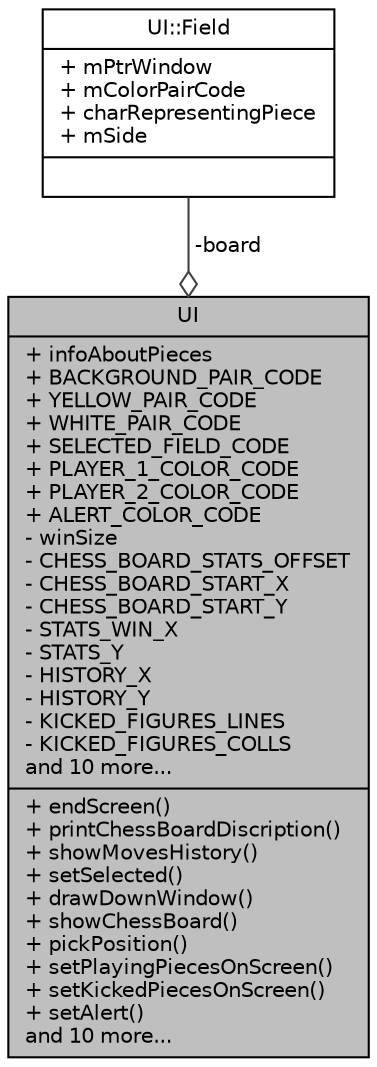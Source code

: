digraph "UI"
{
 // LATEX_PDF_SIZE
  edge [fontname="Helvetica",fontsize="10",labelfontname="Helvetica",labelfontsize="10"];
  node [fontname="Helvetica",fontsize="10",shape=record];
  Node1 [label="{UI\n|+ infoAboutPieces\l+ BACKGROUND_PAIR_CODE\l+ YELLOW_PAIR_CODE\l+ WHITE_PAIR_CODE\l+ SELECTED_FIELD_CODE\l+ PLAYER_1_COLOR_CODE\l+ PLAYER_2_COLOR_CODE\l+ ALERT_COLOR_CODE\l- winSize\l- CHESS_BOARD_STATS_OFFSET\l- CHESS_BOARD_START_X\l- CHESS_BOARD_START_Y\l- STATS_WIN_X\l- STATS_Y\l- HISTORY_X\l- HISTORY_Y\l- KICKED_FIGURES_LINES\l- KICKED_FIGURES_COLLS\land 10 more...\l|+ endScreen()\l+ printChessBoardDiscription()\l+ showMovesHistory()\l+ setSelected()\l+ drawDownWindow()\l+ showChessBoard()\l+ pickPosition()\l+ setPlayingPiecesOnScreen()\l+ setKickedPiecesOnScreen()\l+ setAlert()\land 10 more...\l}",height=0.2,width=0.4,color="black", fillcolor="grey75", style="filled", fontcolor="black",tooltip=" "];
  Node2 -> Node1 [color="grey25",fontsize="10",style="solid",label=" -board" ,arrowhead="odiamond",fontname="Helvetica"];
  Node2 [label="{UI::Field\n|+ mPtrWindow\l+ mColorPairCode\l+ charRepresentingPiece\l+ mSide\l|}",height=0.2,width=0.4,color="black", fillcolor="white", style="filled",URL="$structUI_1_1Field.html",tooltip=" "];
}
